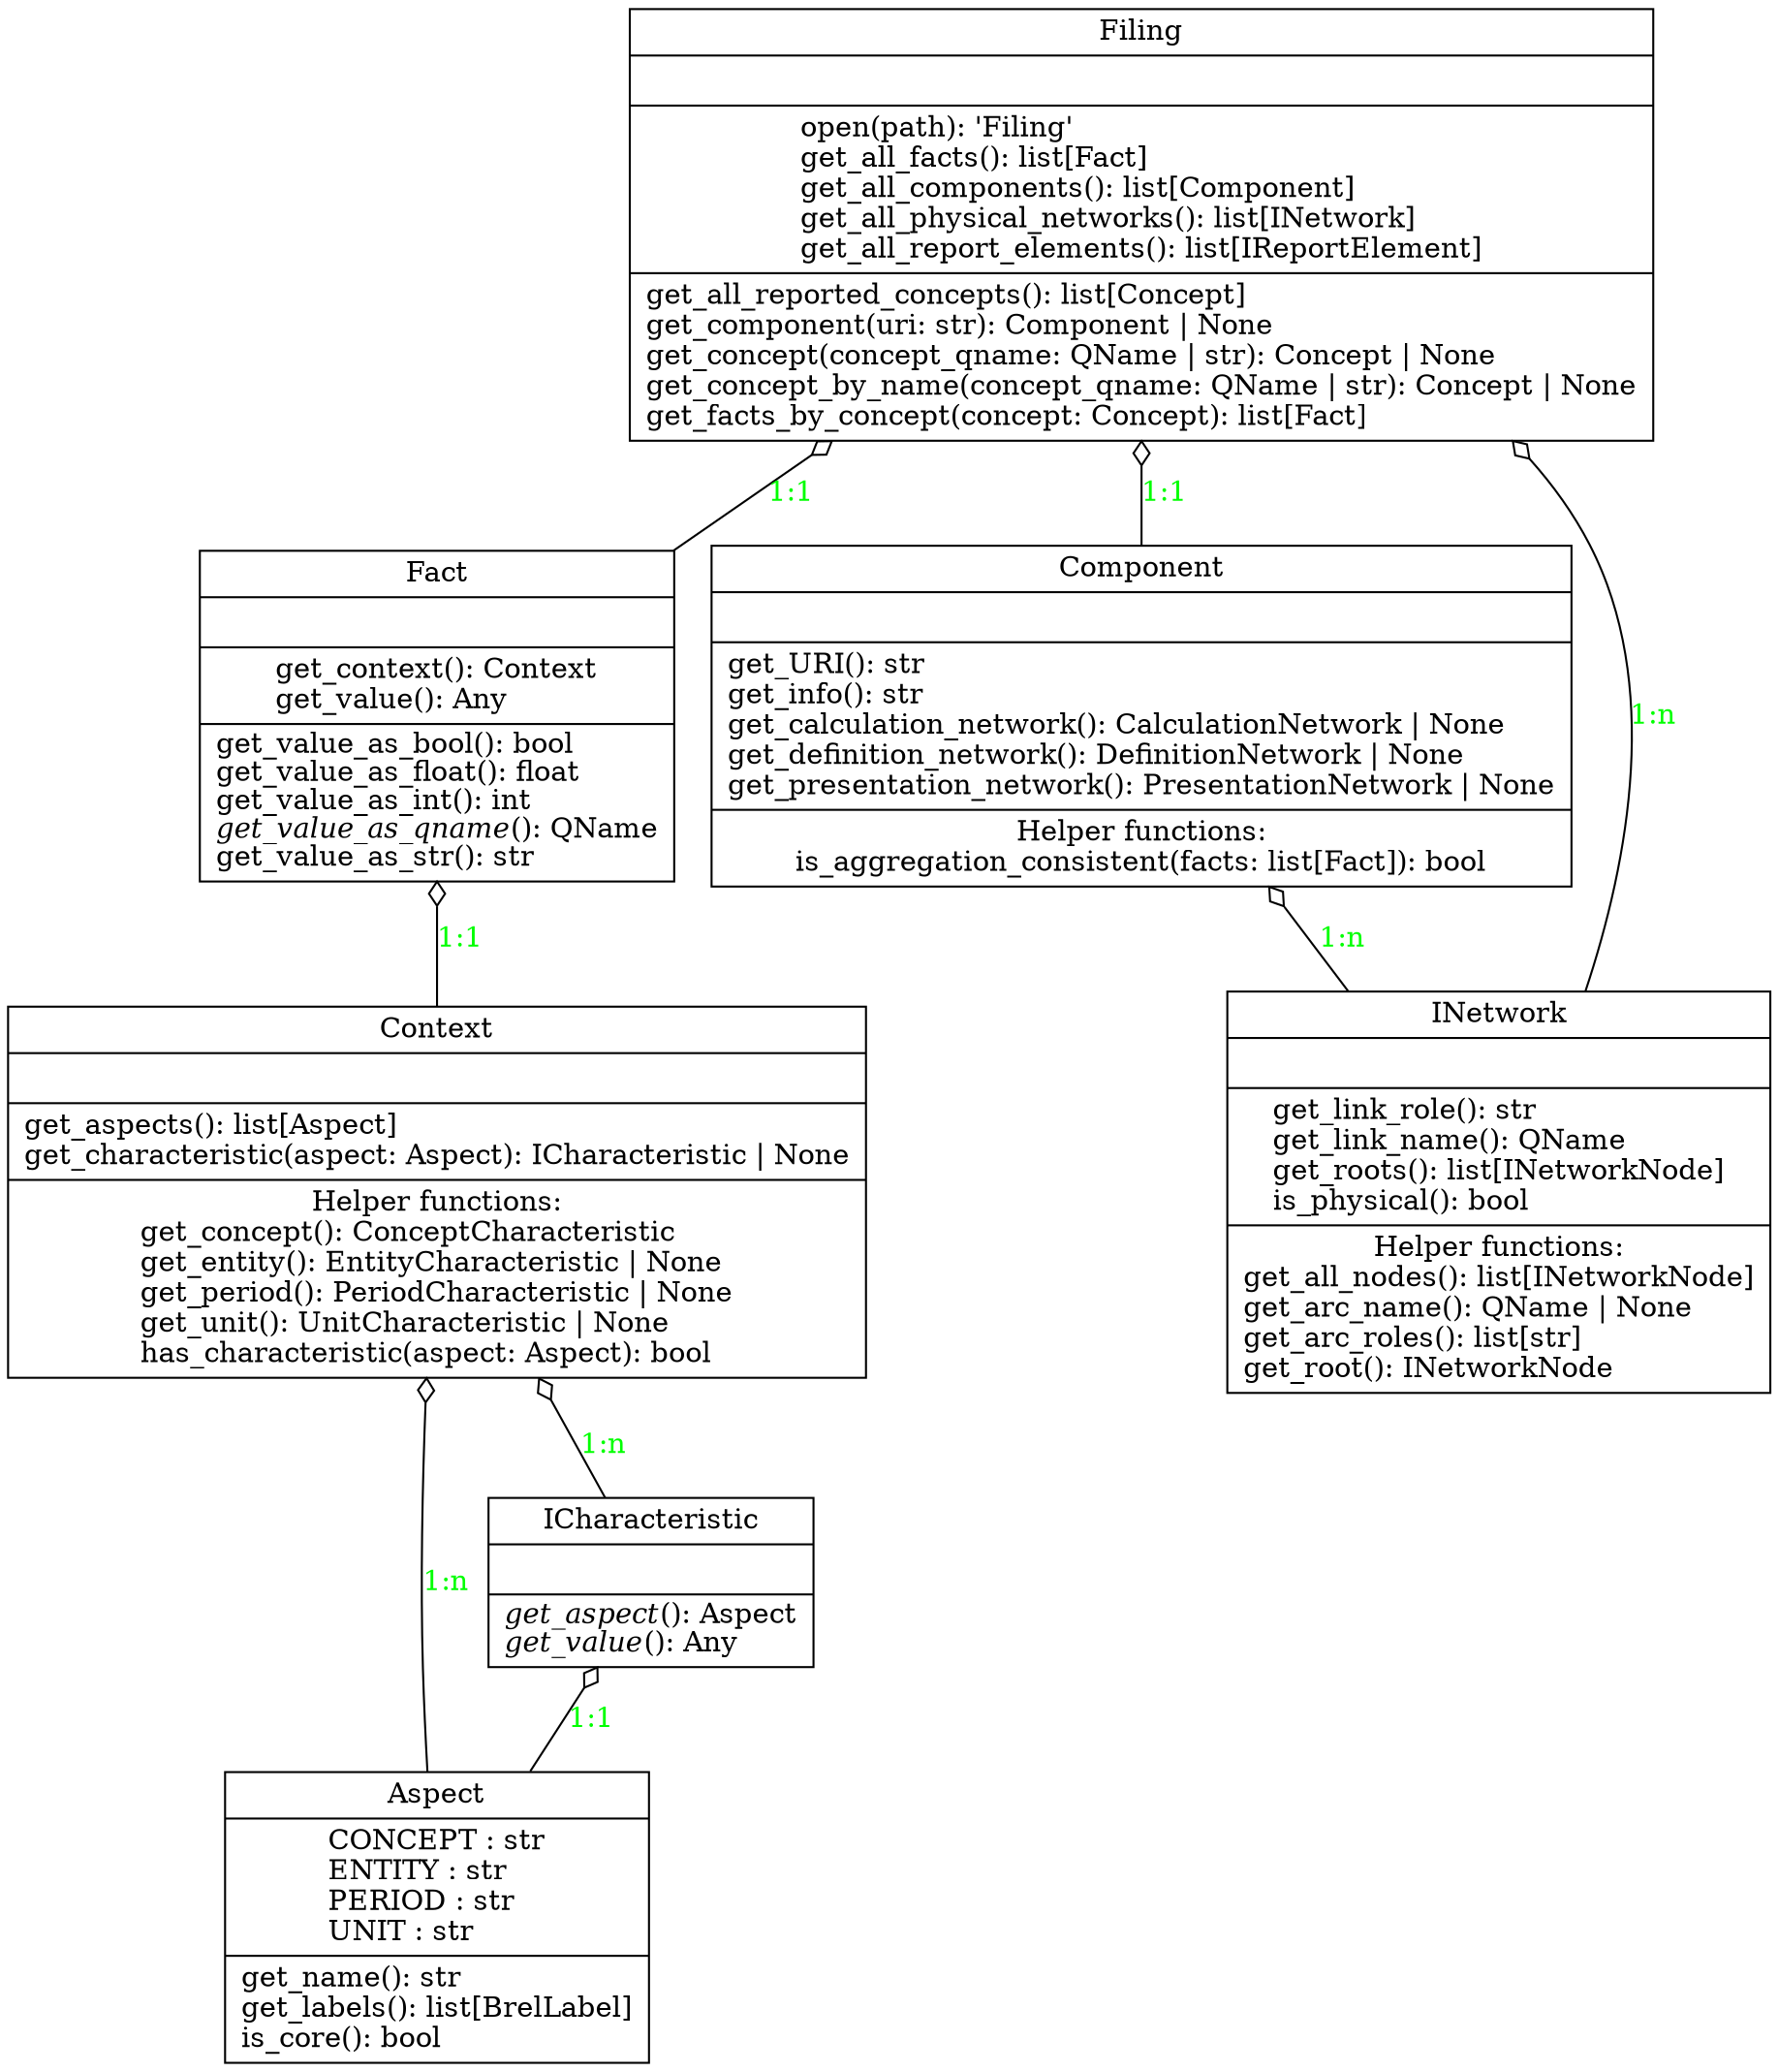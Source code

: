 digraph "classes_brel_filing" {
rankdir=BT
charset="utf-8"
// "brel.reportelements.abstract.Abstract" [color="black", fontcolor="black", label=<{Abstract|<br ALIGN="LEFT"/>|get_labels(): list[BrelLabel]<br ALIGN="LEFT"/>get_name(): QName<br ALIGN="LEFT"/>}>, shape="record", style="solid"];

"brel.characteristics.brel_aspect.Aspect" [color="black", fontcolor="black", label=<{
Aspect
|
CONCEPT : str<br ALIGN="LEFT"/>
ENTITY : str<br ALIGN="LEFT"/>
PERIOD : str<br ALIGN="LEFT"/>
UNIT : str<br ALIGN="LEFT"/>
|
get_name(): str<br ALIGN="LEFT"/>
get_labels(): list[BrelLabel]<br ALIGN="LEFT"/>
is_core(): bool<br ALIGN="LEFT"/>
}>, 
shape="record", style="solid"];
// "brel.resource.brel_label.BrelLabel" [color="black", fontcolor="black", label=<{BrelLabel|STANDARD_LABEL_ROLE : str<br ALIGN="LEFT"/>|from_xml(xml_element: lxml.etree._Element, qname_nsmap: QNameNSMap): 'BrelLabel'<br ALIGN="LEFT"/>get_content(): dict<br ALIGN="LEFT"/>get_label(): str<br ALIGN="LEFT"/>get_label_role(): str<br ALIGN="LEFT"/>get_language(): str<br ALIGN="LEFT"/>get_role(): str<br ALIGN="LEFT"/>get_title(): str \| None<br ALIGN="LEFT"/>}>, shape="record", style="solid"];
// // // uncomment from here

"brel.brel_component.Component" [color="black", fontcolor="black", label=<{
Component
|
<br ALIGN="LEFT"/>
|
get_URI(): str<br ALIGN="LEFT"/>
get_info(): str<br ALIGN="LEFT"/>
get_calculation_network(): CalculationNetwork \| None<br ALIGN="LEFT"/>
get_definition_network(): DefinitionNetwork \| None<br ALIGN="LEFT"/>
get_presentation_network(): PresentationNetwork \| None<br ALIGN="LEFT"/>
|
Helper functions:<br/>
is_aggregation_consistent(facts: list[Fact]): bool<br ALIGN="LEFT"/>
}>, shape="record", style="solid"];
// "brel.reportelements.concept.Concept" [color="black", fontcolor="black", label=<{Concept|<br ALIGN="LEFT"/>|get_balance_type(): str \| None<br ALIGN="LEFT"/>get_data_type(): str<br ALIGN="LEFT"/>get_labels(): list[BrelLabel]<br ALIGN="LEFT"/>get_name(): QName<br ALIGN="LEFT"/>get_period_type(): str<br ALIGN="LEFT"/>is_nillable(): bool<br ALIGN="LEFT"/>}>, shape="record", style="solid"];
// "brel.characteristics.concept_characteristic.ConceptCharacteristic" [color="black", fontcolor="black", label=<{ConceptCharacteristic|<br ALIGN="LEFT"/>|get_aspect(): Aspect<br ALIGN="LEFT"/>get_value(): Concept<br ALIGN="LEFT"/>}>, shape="record", style="solid"];
"brel.brel_context.Context" [color="black", fontcolor="black", label=<{
Context
|
<br ALIGN="LEFT"/>
|
get_aspects(): list[Aspect]<br ALIGN="LEFT"/>
get_characteristic(aspect: Aspect): ICharacteristic \| None<br ALIGN="LEFT"/>
|
Helper functions:<br/>
get_concept(): ConceptCharacteristic<br ALIGN="LEFT"/>
get_entity(): EntityCharacteristic \| None<br ALIGN="LEFT"/>
get_period(): PeriodCharacteristic \| None<br ALIGN="LEFT"/>
get_unit(): UnitCharacteristic \| None<br ALIGN="LEFT"/>
has_characteristic(aspect: Aspect): bool<br ALIGN="LEFT"/>
}>, shape="record", style="solid"];
// "brel.reportelements.dimension.Dimension" [color="black", fontcolor="black", label=<{Dimension|<br ALIGN="LEFT"/>|get_labels(): list[BrelLabel]<br ALIGN="LEFT"/>get_name(): QName<br ALIGN="LEFT"/>get_type(): QName<br ALIGN="LEFT"/>is_explicit(): bool<br ALIGN="LEFT"/>make_typed(dim_type: QName)<br ALIGN="LEFT"/>}>, shape="record", style="solid"];
// "brel.characteristics.entity_characteristic.EntityCharacteristic" [color="black", fontcolor="black", label=<{EntityCharacteristic|<br ALIGN="LEFT"/>|get_aspect(): Aspect<br ALIGN="LEFT"/>get_schema(): str<br ALIGN="LEFT"/>get_value(): str<br ALIGN="LEFT"/>}>, shape="record", style="solid"];
// "brel.characteristics.explicit_dimension_characteristic.ExplicitDimensionCharacteristic" [color="black", fontcolor="black", label=<{ExplicitDimensionCharacteristic|<br ALIGN="LEFT"/>|get_aspect(): Aspect<br ALIGN="LEFT"/>get_dimension(): Dimension<br ALIGN="LEFT"/>get_member(): Member<br ALIGN="LEFT"/>get_value(): Member<br ALIGN="LEFT"/>}>, shape="record", style="solid"];

"brel.brel_fact.Fact" [color="black", fontcolor="black", label=<{
Fact
|
<br ALIGN="LEFT"/>
|
get_context(): Context<br ALIGN="LEFT"/>
get_value(): Any<br ALIGN="LEFT"/>
|
get_value_as_bool(): bool<br ALIGN="LEFT"/>
get_value_as_float(): float<br ALIGN="LEFT"/>
get_value_as_int(): int<br ALIGN="LEFT"/>
<I>get_value_as_qname</I>(): QName<br ALIGN="LEFT"/>
get_value_as_str(): str<br ALIGN="LEFT"/>
}>, shape="record", style="solid"];

"brel.brel_filing.Filing" [color="black", fontcolor="black", label=<{
Filing
|
<br ALIGN="LEFT"/>
|
open(path): 'Filing'<br ALIGN="LEFT"/>
get_all_facts(): list[Fact]<br ALIGN="LEFT"/>
get_all_components(): list[Component]<br ALIGN="LEFT"/>
get_all_physical_networks(): list[INetwork]<br ALIGN="LEFT"/>
get_all_report_elements(): list[IReportElement]<br ALIGN="LEFT"/>
|
get_all_reported_concepts(): list[Concept]<br ALIGN="LEFT"/>
get_component(uri: str): Component \| None<br ALIGN="LEFT"/>
get_concept(concept_qname: QName \| str): Concept \| None<br ALIGN="LEFT"/>
get_concept_by_name(concept_qname: QName \| str): Concept \| None<br ALIGN="LEFT"/>
get_facts_by_concept(concept: Concept): list[Fact]<br ALIGN="LEFT"/>
}>, shape="record", style="solid"];
// "brel.brel_filing_filter.FilingFilter" [color="black", fontcolor="black", label=<{FilingFilter|<br ALIGN="LEFT"/>|filter(other: list[Fact]): list[Fact]<br ALIGN="LEFT"/>get_filter_list(): list[bool]<br ALIGN="LEFT"/>get_filter_type(): FilingFilterType<br ALIGN="LEFT"/>make_aspect_filter(facts: list[Fact], aspect: Aspect, nsmap: QNameNSMap): 'FilingFilter'<br ALIGN="LEFT"/>}>, shape="record", style="solid"];
// "brel.brel_filing_filter.FilingFilterType" [color="black", fontcolor="black", label=<{FilingFilterType|name<br ALIGN="LEFT"/>|}>, shape="record", style="solid"];
// "brel.reportelements.hypercube.Hypercube" [color="black", fontcolor="black", label=<{Hypercube|<br ALIGN="LEFT"/>|get_labels(): list[BrelLabel]<br ALIGN="LEFT"/>get_name(): QName<br ALIGN="LEFT"/>}>, shape="record", style="solid"];
"brel.characteristics.i_characteristic.ICharacteristic" [color="black", fontcolor="black", label=<{
ICharacteristic
|
<br ALIGN="LEFT"/>
|
<I>get_aspect</I>(): Aspect<br ALIGN="LEFT"/>
<I>get_value</I>(): Any<br ALIGN="LEFT"/>
}>, shape="record", style="solid"];

"brel.networks.i_network.INetwork" [color="black", fontcolor="black", label=<{
INetwork
|
<br ALIGN="LEFT"/>
|
get_link_role(): str<br ALIGN="LEFT"/>
get_link_name(): QName<br ALIGN="LEFT"/>
get_roots(): list[INetworkNode]<br ALIGN="LEFT"/>
is_physical(): bool<br ALIGN="LEFT"/>
|
Helper functions:<br/>
get_all_nodes(): list[INetworkNode]<br ALIGN="LEFT"/>
get_arc_name(): QName \| None<br ALIGN="LEFT"/>
get_arc_roles(): list[str]<br ALIGN="LEFT"/>
get_root(): INetworkNode<br ALIGN="LEFT"/>
}>, shape="record", style="solid"];

// // // uncomment to here

// "brel.networks.i_network_node.INetworkNode" [color="black", fontcolor="black", label=<{INetworkNode|<br ALIGN="LEFT"/>|get_all_descendants(): list['INetworkNode']<br ALIGN="LEFT"/><I>get_arc_name</I>(): QName<br ALIGN="LEFT"/><I>get_arc_role</I>(): str<br ALIGN="LEFT"/><I>get_children</I>(): list['INetworkNode']<br ALIGN="LEFT"/><I>get_fact</I>(): Fact<br ALIGN="LEFT"/><I>get_link_name</I>(): QName<br ALIGN="LEFT"/><I>get_link_role</I>(): str<br ALIGN="LEFT"/><I>get_order</I>(): float<br ALIGN="LEFT"/><I>get_report_element</I>(): IReportElement<br ALIGN="LEFT"/><I>get_resource</I>(): IResource<br ALIGN="LEFT"/>is_leaf(): bool<br ALIGN="LEFT"/><I>points_to</I>(): str<br ALIGN="LEFT"/>}>, shape="record", style="solid"];
// "brel.reportelements.i_report_element.IReportElement" [color="black", fontcolor="black", label=<{IReportElement|<br ALIGN="LEFT"/>|<I>get_labels</I>(): list[BrelLabel]<br ALIGN="LEFT"/><I>get_name</I>(): QName<br ALIGN="LEFT"/>has_label_with_language(language: str): bool<br ALIGN="LEFT"/>has_label_with_role(label_role: str): bool<br ALIGN="LEFT"/>}>, shape="record", style="solid"];
// "brel.resource.i_resource.IResource" [color="black", fontcolor="black", label=<{IResource|<br ALIGN="LEFT"/>|<I>get_content</I>(): dict \| list \| str \| None<br ALIGN="LEFT"/><I>get_label</I>(): str<br ALIGN="LEFT"/><I>get_role</I>(): str \| None<br ALIGN="LEFT"/><I>get_title</I>(): str \| None<br ALIGN="LEFT"/>}>, shape="record", style="solid"];
// "brel.reportelements.lineitems.LineItems" [color="black", fontcolor="black", label=<{LineItems|<br ALIGN="LEFT"/>|get_labels(): list[BrelLabel]<br ALIGN="LEFT"/>get_name(): QName<br ALIGN="LEFT"/>}>, shape="record", style="solid"];
// "brel.reportelements.member.Member" [color="black", fontcolor="black", label=<{Member|<br ALIGN="LEFT"/>|get_labels(): list[BrelLabel]<br ALIGN="LEFT"/>get_name(): QName<br ALIGN="LEFT"/>}>, shape="record", style="solid"];
// "brel.characteristics.period_characteristic.PeriodCharacteristic" [color="black", fontcolor="black", label=<{PeriodCharacteristic|<br ALIGN="LEFT"/>|get_aspect(): Aspect<br ALIGN="LEFT"/>get_end_period(): datetime.date<br ALIGN="LEFT"/>get_instant_period(): datetime.date<br ALIGN="LEFT"/>get_start_period(): datetime.date<br ALIGN="LEFT"/>get_value(): 'PeriodCharacteristic'<br ALIGN="LEFT"/>is_instant(): bool<br ALIGN="LEFT"/>}>, shape="record", style="solid"];
// "brel.qname.QName" [color="black", fontcolor="black", label=<{QName|<br ALIGN="LEFT"/>|from_string(qname_string: str, nsmap: 'QNameNSMap'): 'QName'<br ALIGN="LEFT"/>get(): str<br ALIGN="LEFT"/>get_URL(): str<br ALIGN="LEFT"/>get_local_name(): str<br ALIGN="LEFT"/>get_nsmap(): 'QNameNSMap'<br ALIGN="LEFT"/>get_prefix(): str<br ALIGN="LEFT"/>is_str_qname(qname_string: str, nsmap: 'QNameNSMap'): bool<br ALIGN="LEFT"/>resolve(): str<br ALIGN="LEFT"/>}>, shape="record", style="solid"];
// "brel.qname.QNameNSMap" [color="black", fontcolor="black", label=<{QNameNSMap|<br ALIGN="LEFT"/>|add_redirect(redirect_from: str, redirect_to: str): None<br ALIGN="LEFT"/>add_to_nsmap(url: str, prefix: str): None<br ALIGN="LEFT"/>get_nsmap(): dict[str, str]<br ALIGN="LEFT"/>get_prefix(url: str): str \| None<br ALIGN="LEFT"/>get_redirect(redirect_from: str): str \| None<br ALIGN="LEFT"/>get_url(prefix: str): str \| None<br ALIGN="LEFT"/>rename(rename_uri: str, rename_prefix: str): None<br ALIGN="LEFT"/>}>, shape="record", style="solid"];
// "brel.characteristics.typed_dimension_characteristic.TypedDimensionCharacteristic" [color="black", fontcolor="black", label=<{TypedDimensionCharacteristic|<br ALIGN="LEFT"/>|get_aspect(): Aspect<br ALIGN="LEFT"/>get_dimension(): Dimension<br ALIGN="LEFT"/>get_value(): str<br ALIGN="LEFT"/>}>, shape="record", style="solid"];
// "brel.characteristics.unit_characteristic.UnitCharacteristic" [color="black", fontcolor="black", label=<{UnitCharacteristic|<br ALIGN="LEFT"/>|get_aspect(): Aspect<br ALIGN="LEFT"/>get_denominators(): list[QName]<br ALIGN="LEFT"/>get_numerators(): list[QName]<br ALIGN="LEFT"/>get_value(): str<br ALIGN="LEFT"/>is_simple(): bool<br ALIGN="LEFT"/>}>, shape="record", style="solid"];
// "brel.characteristics.concept_characteristic.ConceptCharacteristic" -> "brel.characteristics.i_characteristic.ICharacteristic" [arrowhead="empty", arrowtail="none"];
// "brel.characteristics.entity_characteristic.EntityCharacteristic" -> "brel.characteristics.i_characteristic.ICharacteristic" [arrowhead="empty", arrowtail="none"];
// "brel.characteristics.explicit_dimension_characteristic.ExplicitDimensionCharacteristic" -> "brel.characteristics.i_characteristic.ICharacteristic" [arrowhead="empty", arrowtail="none"];
// "brel.characteristics.period_characteristic.PeriodCharacteristic" -> "brel.characteristics.i_characteristic.ICharacteristic" [arrowhead="empty", arrowtail="none"];
// "brel.characteristics.typed_dimension_characteristic.TypedDimensionCharacteristic" -> "brel.characteristics.i_characteristic.ICharacteristic" [arrowhead="empty", arrowtail="none"];
// "brel.characteristics.unit_characteristic.UnitCharacteristic" -> "brel.characteristics.i_characteristic.ICharacteristic" [arrowhead="empty", arrowtail="none"];
// "brel.reportelements.abstract.Abstract" -> "brel.reportelements.i_report_element.IReportElement" [arrowhead="empty", arrowtail="none"];
// "brel.reportelements.concept.Concept" -> "brel.reportelements.i_report_element.IReportElement" [arrowhead="empty", arrowtail="none"];
// "brel.reportelements.dimension.Dimension" -> "brel.reportelements.i_report_element.IReportElement" [arrowhead="empty", arrowtail="none"];
// "brel.reportelements.hypercube.Hypercube" -> "brel.reportelements.i_report_element.IReportElement" [arrowhead="empty", arrowtail="none"];
// "brel.reportelements.lineitems.LineItems" -> "brel.reportelements.i_report_element.IReportElement" [arrowhead="empty", arrowtail="none"];
// "brel.reportelements.member.Member" -> "brel.reportelements.i_report_element.IReportElement" [arrowhead="empty", arrowtail="none"];
// "brel.brel_context.Context" -> "brel.brel_fact.Fact" [arrowhead="odiamond", arrowtail="none", fontcolor="green", label="__context", style="solid"];
// "brel.brel_filing_filter.FilingFilterType" -> "brel.brel_filing_filter.FilingFilter" [arrowhead="odiamond", arrowtail="none", fontcolor="green", label="__filter_type", style="solid"];
// "brel.characteristics.brel_aspect.Aspect" -> "brel.characteristics.explicit_dimension_characteristic.ExplicitDimensionCharacteristic" [arrowhead="odiamond", arrowtail="none", fontcolor="green", label="__aspect", style="solid"];
// "brel.characteristics.brel_aspect.Aspect" -> "brel.characteristics.typed_dimension_characteristic.TypedDimensionCharacteristic" [arrowhead="odiamond", arrowtail="none", fontcolor="green", label="__aspect", style="solid"];
// "brel.qname.QName" -> "brel.networks.i_network.INetwork" [arrowhead="odiamond", arrowtail="none", fontcolor="green", label="__link_name", style="solid"];
// "brel.qname.QName" -> "brel.reportelements.abstract.Abstract" [arrowhead="odiamond", arrowtail="none", fontcolor="green", label="__qname", style="solid"];
// "brel.qname.QName" -> "brel.reportelements.concept.Concept" [arrowhead="odiamond", arrowtail="none", fontcolor="green", label="__name", style="solid"];
// "brel.qname.QName" -> "brel.reportelements.dimension.Dimension" [arrowhead="odiamond", arrowtail="none", fontcolor="green", label="__name", style="solid"];
// "brel.qname.QName" -> "brel.reportelements.dimension.Dimension" [arrowhead="odiamond", arrowtail="none", fontcolor="green", label="__type", style="solid"];
// "brel.qname.QName" -> "brel.reportelements.hypercube.Hypercube" [arrowhead="odiamond", arrowtail="none", fontcolor="green", label="__name", style="solid"];
// "brel.qname.QName" -> "brel.reportelements.lineitems.LineItems" [arrowhead="odiamond", arrowtail="none", fontcolor="green", label="__name", style="solid"];
// "brel.qname.QName" -> "brel.reportelements.member.Member" [arrowhead="odiamond", arrowtail="none", fontcolor="green", label="__name", style="solid"];
// "brel.qname.QNameNSMap" -> "brel.brel_filing_filter.FilingFilter" [arrowhead="odiamond", arrowtail="none", fontcolor="green", label="__nsmap", style="solid"];
// "brel.reportelements.concept.Concept" -> "brel.characteristics.concept_characteristic.ConceptCharacteristic" [arrowhead="odiamond", arrowtail="none", fontcolor="green", label="__concept", style="solid"];
// "brel.reportelements.dimension.Dimension" -> "brel.characteristics.explicit_dimension_characteristic.ExplicitDimensionCharacteristic" [arrowhead="odiamond", arrowtail="none", fontcolor="green", label="__dimension", style="solid"];
// "brel.reportelements.dimension.Dimension" -> "brel.characteristics.typed_dimension_characteristic.TypedDimensionCharacteristic" [arrowhead="odiamond", arrowtail="none", fontcolor="green", label="__dimension", style="solid"];
// "brel.reportelements.member.Member" -> "brel.characteristics.explicit_dimension_characteristic.ExplicitDimensionCharacteristic" [arrowhead="odiamond", arrowtail="none", fontcolor="green", label="__member", style="solid"];

// Add a solid odiamond fact edge from fact to filing. make label="1:1"
"brel.brel_fact.Fact" -> "brel.brel_filing.Filing" [arrowhead="odiamond", arrowtail="none", fontcolor="green", label="1:1", style="solid"];

// Add a solid odiamond edge from context to fact. make label="1:1" 
"brel.brel_context.Context" -> "brel.brel_fact.Fact" [arrowhead="odiamond", arrowtail="none", fontcolor="green", label="1:1", style="solid"];

// Add a solid odiamond edge from icharacteristic to context. make label="1:n"
"brel.characteristics.i_characteristic.ICharacteristic" -> "brel.brel_context.Context" [arrowhead="odiamond", arrowtail="none", fontcolor="green", label="1:n", style="solid"];

// Make both edges odiamond
// aspect -> icharacteristic and aspect -> context
// the icharacteristic edge is 1:1, the context edge is 1:n
"brel.characteristics.brel_aspect.Aspect" -> "brel.characteristics.i_characteristic.ICharacteristic" [arrowhead="odiamond", arrowtail="none", fontcolor="green", label="1:1", style="solid"];
"brel.characteristics.brel_aspect.Aspect" -> "brel.brel_context.Context" [arrowhead="odiamond", arrowtail="none", fontcolor="green", label="1:n", style="solid"];

// Add an edge from component to filing. same style as fact to filing
"brel.brel_component.Component" -> "brel.brel_filing.Filing" [arrowhead="odiamond", arrowtail="none", fontcolor="green", label="1:1", style="solid"];

// Add edges network -> filing and network -> component
// both edges are 1:n
"brel.networks.i_network.INetwork" -> "brel.brel_filing.Filing" [arrowhead="odiamond", arrowtail="none", fontcolor="green", label="1:n", style="solid"];
"brel.networks.i_network.INetwork" -> "brel.brel_component.Component" [arrowhead="odiamond", arrowtail="none", fontcolor="green", label="1:n", style="solid"];


}
